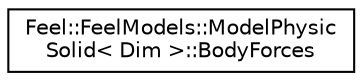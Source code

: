 digraph "Graphical Class Hierarchy"
{
 // LATEX_PDF_SIZE
  edge [fontname="Helvetica",fontsize="10",labelfontname="Helvetica",labelfontsize="10"];
  node [fontname="Helvetica",fontsize="10",shape=record];
  rankdir="LR";
  Node0 [label="Feel::FeelModels::ModelPhysic\lSolid\< Dim \>::BodyForces",height=0.2,width=0.4,color="black", fillcolor="white", style="filled",URL="$structFeel_1_1FeelModels_1_1ModelPhysicSolid_1_1BodyForces.html",tooltip=" "];
}
